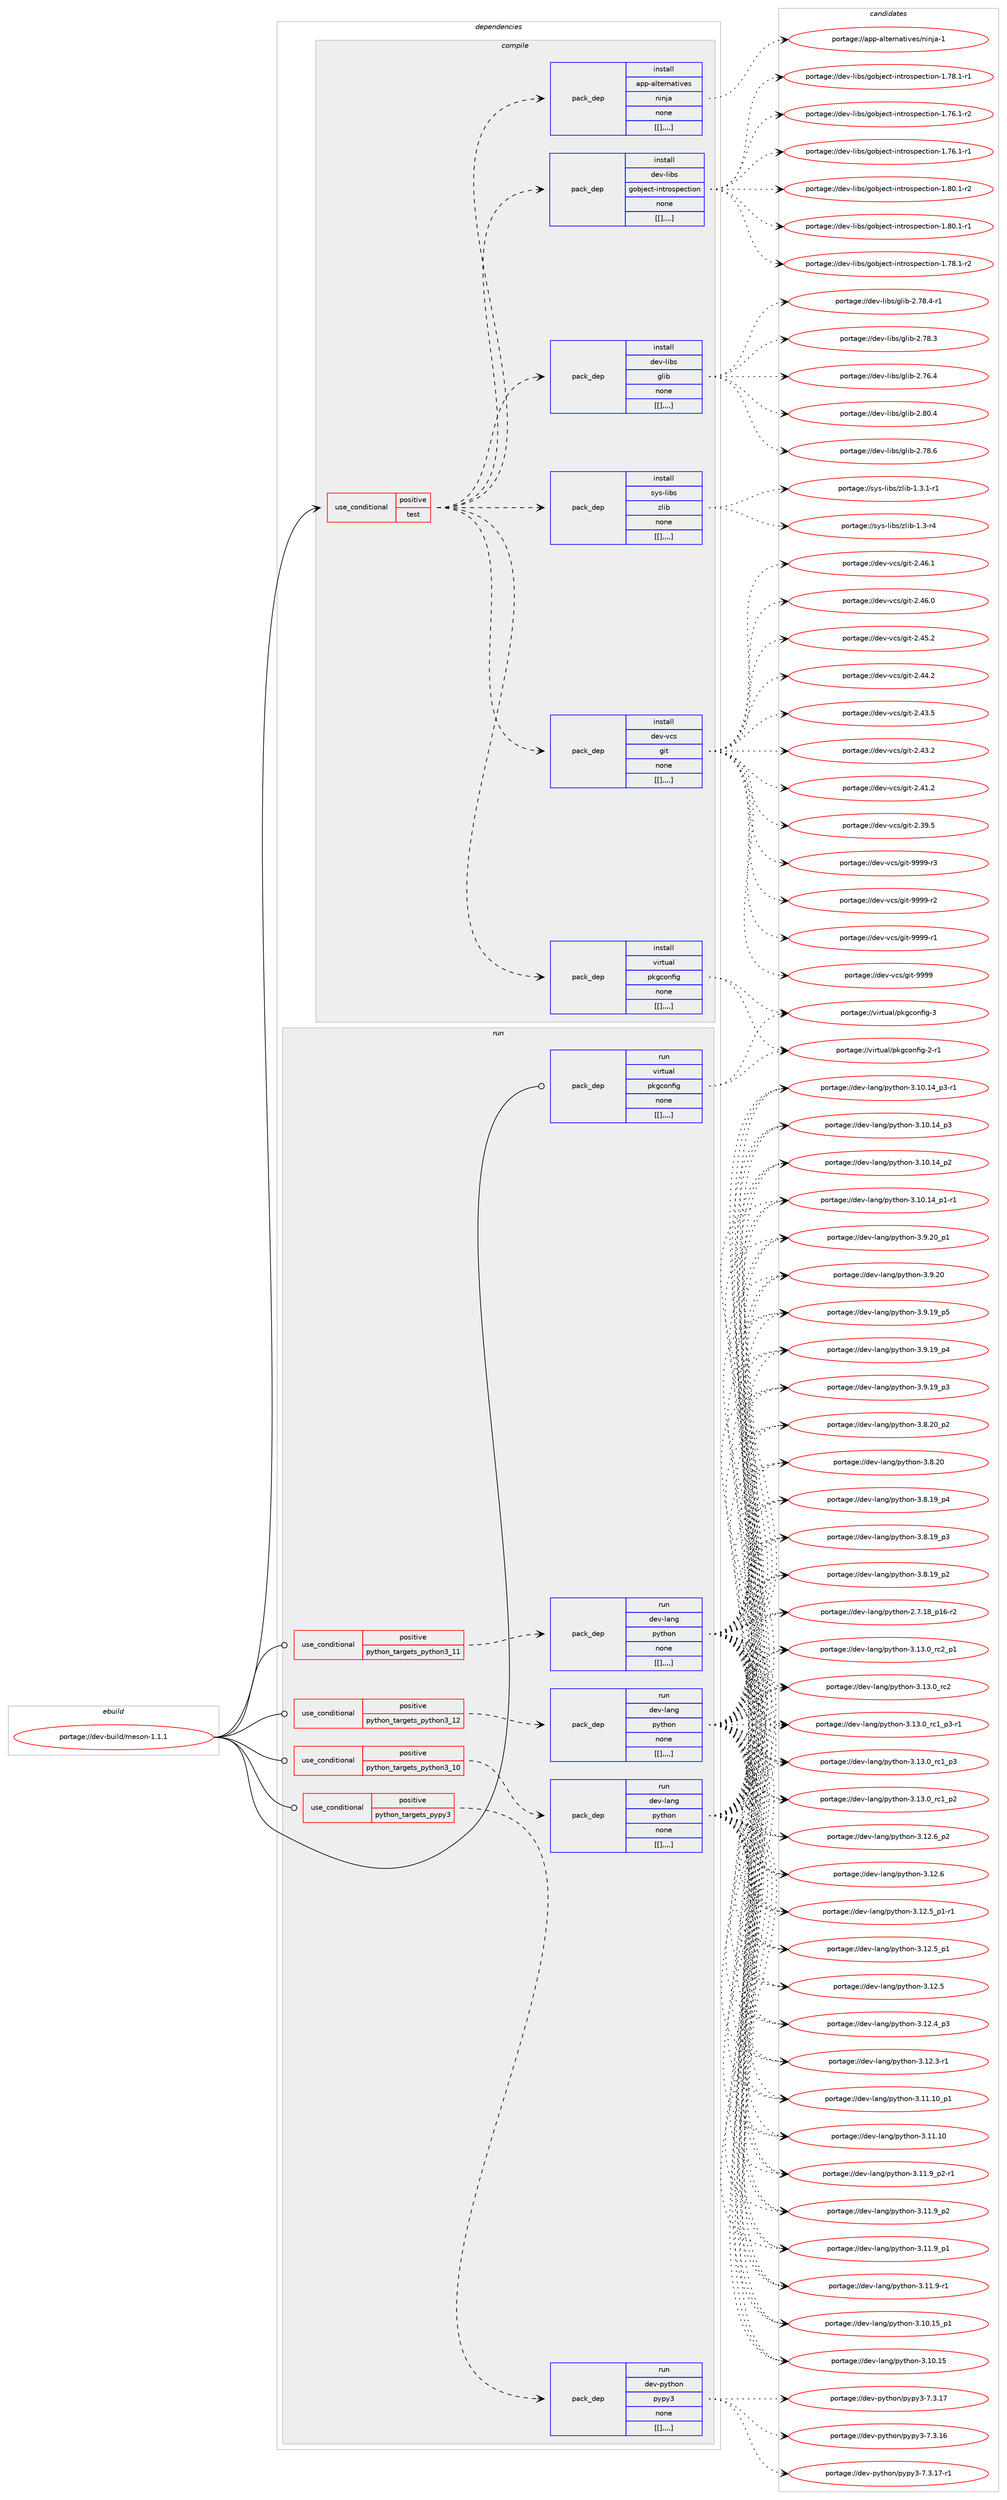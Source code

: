 digraph prolog {

# *************
# Graph options
# *************

newrank=true;
concentrate=true;
compound=true;
graph [rankdir=LR,fontname=Helvetica,fontsize=10,ranksep=1.5];#, ranksep=2.5, nodesep=0.2];
edge  [arrowhead=vee];
node  [fontname=Helvetica,fontsize=10];

# **********
# The ebuild
# **********

subgraph cluster_leftcol {
color=gray;
label=<<i>ebuild</i>>;
id [label="portage://dev-build/meson-1.1.1", color=red, width=4, href="../dev-build/meson-1.1.1.svg"];
}

# ****************
# The dependencies
# ****************

subgraph cluster_midcol {
color=gray;
label=<<i>dependencies</i>>;
subgraph cluster_compile {
fillcolor="#eeeeee";
style=filled;
label=<<i>compile</i>>;
subgraph cond17065 {
dependency64445 [label=<<TABLE BORDER="0" CELLBORDER="1" CELLSPACING="0" CELLPADDING="4"><TR><TD ROWSPAN="3" CELLPADDING="10">use_conditional</TD></TR><TR><TD>positive</TD></TR><TR><TD>test</TD></TR></TABLE>>, shape=none, color=red];
subgraph pack46463 {
dependency64446 [label=<<TABLE BORDER="0" CELLBORDER="1" CELLSPACING="0" CELLPADDING="4" WIDTH="220"><TR><TD ROWSPAN="6" CELLPADDING="30">pack_dep</TD></TR><TR><TD WIDTH="110">install</TD></TR><TR><TD>dev-libs</TD></TR><TR><TD>glib</TD></TR><TR><TD>none</TD></TR><TR><TD>[[],,,,]</TD></TR></TABLE>>, shape=none, color=blue];
}
dependency64445:e -> dependency64446:w [weight=20,style="dashed",arrowhead="vee"];
subgraph pack46464 {
dependency64447 [label=<<TABLE BORDER="0" CELLBORDER="1" CELLSPACING="0" CELLPADDING="4" WIDTH="220"><TR><TD ROWSPAN="6" CELLPADDING="30">pack_dep</TD></TR><TR><TD WIDTH="110">install</TD></TR><TR><TD>dev-libs</TD></TR><TR><TD>gobject-introspection</TD></TR><TR><TD>none</TD></TR><TR><TD>[[],,,,]</TD></TR></TABLE>>, shape=none, color=blue];
}
dependency64445:e -> dependency64447:w [weight=20,style="dashed",arrowhead="vee"];
subgraph pack46465 {
dependency64448 [label=<<TABLE BORDER="0" CELLBORDER="1" CELLSPACING="0" CELLPADDING="4" WIDTH="220"><TR><TD ROWSPAN="6" CELLPADDING="30">pack_dep</TD></TR><TR><TD WIDTH="110">install</TD></TR><TR><TD>app-alternatives</TD></TR><TR><TD>ninja</TD></TR><TR><TD>none</TD></TR><TR><TD>[[],,,,]</TD></TR></TABLE>>, shape=none, color=blue];
}
dependency64445:e -> dependency64448:w [weight=20,style="dashed",arrowhead="vee"];
subgraph pack46466 {
dependency64449 [label=<<TABLE BORDER="0" CELLBORDER="1" CELLSPACING="0" CELLPADDING="4" WIDTH="220"><TR><TD ROWSPAN="6" CELLPADDING="30">pack_dep</TD></TR><TR><TD WIDTH="110">install</TD></TR><TR><TD>dev-vcs</TD></TR><TR><TD>git</TD></TR><TR><TD>none</TD></TR><TR><TD>[[],,,,]</TD></TR></TABLE>>, shape=none, color=blue];
}
dependency64445:e -> dependency64449:w [weight=20,style="dashed",arrowhead="vee"];
subgraph pack46467 {
dependency64450 [label=<<TABLE BORDER="0" CELLBORDER="1" CELLSPACING="0" CELLPADDING="4" WIDTH="220"><TR><TD ROWSPAN="6" CELLPADDING="30">pack_dep</TD></TR><TR><TD WIDTH="110">install</TD></TR><TR><TD>sys-libs</TD></TR><TR><TD>zlib</TD></TR><TR><TD>none</TD></TR><TR><TD>[[],,,,]</TD></TR></TABLE>>, shape=none, color=blue];
}
dependency64445:e -> dependency64450:w [weight=20,style="dashed",arrowhead="vee"];
subgraph pack46468 {
dependency64451 [label=<<TABLE BORDER="0" CELLBORDER="1" CELLSPACING="0" CELLPADDING="4" WIDTH="220"><TR><TD ROWSPAN="6" CELLPADDING="30">pack_dep</TD></TR><TR><TD WIDTH="110">install</TD></TR><TR><TD>virtual</TD></TR><TR><TD>pkgconfig</TD></TR><TR><TD>none</TD></TR><TR><TD>[[],,,,]</TD></TR></TABLE>>, shape=none, color=blue];
}
dependency64445:e -> dependency64451:w [weight=20,style="dashed",arrowhead="vee"];
}
id:e -> dependency64445:w [weight=20,style="solid",arrowhead="vee"];
}
subgraph cluster_compileandrun {
fillcolor="#eeeeee";
style=filled;
label=<<i>compile and run</i>>;
}
subgraph cluster_run {
fillcolor="#eeeeee";
style=filled;
label=<<i>run</i>>;
subgraph cond17066 {
dependency64452 [label=<<TABLE BORDER="0" CELLBORDER="1" CELLSPACING="0" CELLPADDING="4"><TR><TD ROWSPAN="3" CELLPADDING="10">use_conditional</TD></TR><TR><TD>positive</TD></TR><TR><TD>python_targets_pypy3</TD></TR></TABLE>>, shape=none, color=red];
subgraph pack46469 {
dependency64453 [label=<<TABLE BORDER="0" CELLBORDER="1" CELLSPACING="0" CELLPADDING="4" WIDTH="220"><TR><TD ROWSPAN="6" CELLPADDING="30">pack_dep</TD></TR><TR><TD WIDTH="110">run</TD></TR><TR><TD>dev-python</TD></TR><TR><TD>pypy3</TD></TR><TR><TD>none</TD></TR><TR><TD>[[],,,,]</TD></TR></TABLE>>, shape=none, color=blue];
}
dependency64452:e -> dependency64453:w [weight=20,style="dashed",arrowhead="vee"];
}
id:e -> dependency64452:w [weight=20,style="solid",arrowhead="odot"];
subgraph cond17067 {
dependency64454 [label=<<TABLE BORDER="0" CELLBORDER="1" CELLSPACING="0" CELLPADDING="4"><TR><TD ROWSPAN="3" CELLPADDING="10">use_conditional</TD></TR><TR><TD>positive</TD></TR><TR><TD>python_targets_python3_10</TD></TR></TABLE>>, shape=none, color=red];
subgraph pack46470 {
dependency64455 [label=<<TABLE BORDER="0" CELLBORDER="1" CELLSPACING="0" CELLPADDING="4" WIDTH="220"><TR><TD ROWSPAN="6" CELLPADDING="30">pack_dep</TD></TR><TR><TD WIDTH="110">run</TD></TR><TR><TD>dev-lang</TD></TR><TR><TD>python</TD></TR><TR><TD>none</TD></TR><TR><TD>[[],,,,]</TD></TR></TABLE>>, shape=none, color=blue];
}
dependency64454:e -> dependency64455:w [weight=20,style="dashed",arrowhead="vee"];
}
id:e -> dependency64454:w [weight=20,style="solid",arrowhead="odot"];
subgraph cond17068 {
dependency64456 [label=<<TABLE BORDER="0" CELLBORDER="1" CELLSPACING="0" CELLPADDING="4"><TR><TD ROWSPAN="3" CELLPADDING="10">use_conditional</TD></TR><TR><TD>positive</TD></TR><TR><TD>python_targets_python3_11</TD></TR></TABLE>>, shape=none, color=red];
subgraph pack46471 {
dependency64457 [label=<<TABLE BORDER="0" CELLBORDER="1" CELLSPACING="0" CELLPADDING="4" WIDTH="220"><TR><TD ROWSPAN="6" CELLPADDING="30">pack_dep</TD></TR><TR><TD WIDTH="110">run</TD></TR><TR><TD>dev-lang</TD></TR><TR><TD>python</TD></TR><TR><TD>none</TD></TR><TR><TD>[[],,,,]</TD></TR></TABLE>>, shape=none, color=blue];
}
dependency64456:e -> dependency64457:w [weight=20,style="dashed",arrowhead="vee"];
}
id:e -> dependency64456:w [weight=20,style="solid",arrowhead="odot"];
subgraph cond17069 {
dependency64458 [label=<<TABLE BORDER="0" CELLBORDER="1" CELLSPACING="0" CELLPADDING="4"><TR><TD ROWSPAN="3" CELLPADDING="10">use_conditional</TD></TR><TR><TD>positive</TD></TR><TR><TD>python_targets_python3_12</TD></TR></TABLE>>, shape=none, color=red];
subgraph pack46472 {
dependency64459 [label=<<TABLE BORDER="0" CELLBORDER="1" CELLSPACING="0" CELLPADDING="4" WIDTH="220"><TR><TD ROWSPAN="6" CELLPADDING="30">pack_dep</TD></TR><TR><TD WIDTH="110">run</TD></TR><TR><TD>dev-lang</TD></TR><TR><TD>python</TD></TR><TR><TD>none</TD></TR><TR><TD>[[],,,,]</TD></TR></TABLE>>, shape=none, color=blue];
}
dependency64458:e -> dependency64459:w [weight=20,style="dashed",arrowhead="vee"];
}
id:e -> dependency64458:w [weight=20,style="solid",arrowhead="odot"];
subgraph pack46473 {
dependency64460 [label=<<TABLE BORDER="0" CELLBORDER="1" CELLSPACING="0" CELLPADDING="4" WIDTH="220"><TR><TD ROWSPAN="6" CELLPADDING="30">pack_dep</TD></TR><TR><TD WIDTH="110">run</TD></TR><TR><TD>virtual</TD></TR><TR><TD>pkgconfig</TD></TR><TR><TD>none</TD></TR><TR><TD>[[],,,,]</TD></TR></TABLE>>, shape=none, color=blue];
}
id:e -> dependency64460:w [weight=20,style="solid",arrowhead="odot"];
}
}

# **************
# The candidates
# **************

subgraph cluster_choices {
rank=same;
color=gray;
label=<<i>candidates</i>>;

subgraph choice46463 {
color=black;
nodesep=1;
choice1001011184510810598115471031081059845504656484652 [label="portage://dev-libs/glib-2.80.4", color=red, width=4,href="../dev-libs/glib-2.80.4.svg"];
choice1001011184510810598115471031081059845504655564654 [label="portage://dev-libs/glib-2.78.6", color=red, width=4,href="../dev-libs/glib-2.78.6.svg"];
choice10010111845108105981154710310810598455046555646524511449 [label="portage://dev-libs/glib-2.78.4-r1", color=red, width=4,href="../dev-libs/glib-2.78.4-r1.svg"];
choice1001011184510810598115471031081059845504655564651 [label="portage://dev-libs/glib-2.78.3", color=red, width=4,href="../dev-libs/glib-2.78.3.svg"];
choice1001011184510810598115471031081059845504655544652 [label="portage://dev-libs/glib-2.76.4", color=red, width=4,href="../dev-libs/glib-2.76.4.svg"];
dependency64446:e -> choice1001011184510810598115471031081059845504656484652:w [style=dotted,weight="100"];
dependency64446:e -> choice1001011184510810598115471031081059845504655564654:w [style=dotted,weight="100"];
dependency64446:e -> choice10010111845108105981154710310810598455046555646524511449:w [style=dotted,weight="100"];
dependency64446:e -> choice1001011184510810598115471031081059845504655564651:w [style=dotted,weight="100"];
dependency64446:e -> choice1001011184510810598115471031081059845504655544652:w [style=dotted,weight="100"];
}
subgraph choice46464 {
color=black;
nodesep=1;
choice10010111845108105981154710311198106101991164510511011611411111511210199116105111110454946564846494511450 [label="portage://dev-libs/gobject-introspection-1.80.1-r2", color=red, width=4,href="../dev-libs/gobject-introspection-1.80.1-r2.svg"];
choice10010111845108105981154710311198106101991164510511011611411111511210199116105111110454946564846494511449 [label="portage://dev-libs/gobject-introspection-1.80.1-r1", color=red, width=4,href="../dev-libs/gobject-introspection-1.80.1-r1.svg"];
choice10010111845108105981154710311198106101991164510511011611411111511210199116105111110454946555646494511450 [label="portage://dev-libs/gobject-introspection-1.78.1-r2", color=red, width=4,href="../dev-libs/gobject-introspection-1.78.1-r2.svg"];
choice10010111845108105981154710311198106101991164510511011611411111511210199116105111110454946555646494511449 [label="portage://dev-libs/gobject-introspection-1.78.1-r1", color=red, width=4,href="../dev-libs/gobject-introspection-1.78.1-r1.svg"];
choice10010111845108105981154710311198106101991164510511011611411111511210199116105111110454946555446494511450 [label="portage://dev-libs/gobject-introspection-1.76.1-r2", color=red, width=4,href="../dev-libs/gobject-introspection-1.76.1-r2.svg"];
choice10010111845108105981154710311198106101991164510511011611411111511210199116105111110454946555446494511449 [label="portage://dev-libs/gobject-introspection-1.76.1-r1", color=red, width=4,href="../dev-libs/gobject-introspection-1.76.1-r1.svg"];
dependency64447:e -> choice10010111845108105981154710311198106101991164510511011611411111511210199116105111110454946564846494511450:w [style=dotted,weight="100"];
dependency64447:e -> choice10010111845108105981154710311198106101991164510511011611411111511210199116105111110454946564846494511449:w [style=dotted,weight="100"];
dependency64447:e -> choice10010111845108105981154710311198106101991164510511011611411111511210199116105111110454946555646494511450:w [style=dotted,weight="100"];
dependency64447:e -> choice10010111845108105981154710311198106101991164510511011611411111511210199116105111110454946555646494511449:w [style=dotted,weight="100"];
dependency64447:e -> choice10010111845108105981154710311198106101991164510511011611411111511210199116105111110454946555446494511450:w [style=dotted,weight="100"];
dependency64447:e -> choice10010111845108105981154710311198106101991164510511011611411111511210199116105111110454946555446494511449:w [style=dotted,weight="100"];
}
subgraph choice46465 {
color=black;
nodesep=1;
choice9711211245971081161011141109711610511810111547110105110106974549 [label="portage://app-alternatives/ninja-1", color=red, width=4,href="../app-alternatives/ninja-1.svg"];
dependency64448:e -> choice9711211245971081161011141109711610511810111547110105110106974549:w [style=dotted,weight="100"];
}
subgraph choice46466 {
color=black;
nodesep=1;
choice10010111845118991154710310511645575757574511451 [label="portage://dev-vcs/git-9999-r3", color=red, width=4,href="../dev-vcs/git-9999-r3.svg"];
choice10010111845118991154710310511645575757574511450 [label="portage://dev-vcs/git-9999-r2", color=red, width=4,href="../dev-vcs/git-9999-r2.svg"];
choice10010111845118991154710310511645575757574511449 [label="portage://dev-vcs/git-9999-r1", color=red, width=4,href="../dev-vcs/git-9999-r1.svg"];
choice1001011184511899115471031051164557575757 [label="portage://dev-vcs/git-9999", color=red, width=4,href="../dev-vcs/git-9999.svg"];
choice10010111845118991154710310511645504652544649 [label="portage://dev-vcs/git-2.46.1", color=red, width=4,href="../dev-vcs/git-2.46.1.svg"];
choice10010111845118991154710310511645504652544648 [label="portage://dev-vcs/git-2.46.0", color=red, width=4,href="../dev-vcs/git-2.46.0.svg"];
choice10010111845118991154710310511645504652534650 [label="portage://dev-vcs/git-2.45.2", color=red, width=4,href="../dev-vcs/git-2.45.2.svg"];
choice10010111845118991154710310511645504652524650 [label="portage://dev-vcs/git-2.44.2", color=red, width=4,href="../dev-vcs/git-2.44.2.svg"];
choice10010111845118991154710310511645504652514653 [label="portage://dev-vcs/git-2.43.5", color=red, width=4,href="../dev-vcs/git-2.43.5.svg"];
choice10010111845118991154710310511645504652514650 [label="portage://dev-vcs/git-2.43.2", color=red, width=4,href="../dev-vcs/git-2.43.2.svg"];
choice10010111845118991154710310511645504652494650 [label="portage://dev-vcs/git-2.41.2", color=red, width=4,href="../dev-vcs/git-2.41.2.svg"];
choice10010111845118991154710310511645504651574653 [label="portage://dev-vcs/git-2.39.5", color=red, width=4,href="../dev-vcs/git-2.39.5.svg"];
dependency64449:e -> choice10010111845118991154710310511645575757574511451:w [style=dotted,weight="100"];
dependency64449:e -> choice10010111845118991154710310511645575757574511450:w [style=dotted,weight="100"];
dependency64449:e -> choice10010111845118991154710310511645575757574511449:w [style=dotted,weight="100"];
dependency64449:e -> choice1001011184511899115471031051164557575757:w [style=dotted,weight="100"];
dependency64449:e -> choice10010111845118991154710310511645504652544649:w [style=dotted,weight="100"];
dependency64449:e -> choice10010111845118991154710310511645504652544648:w [style=dotted,weight="100"];
dependency64449:e -> choice10010111845118991154710310511645504652534650:w [style=dotted,weight="100"];
dependency64449:e -> choice10010111845118991154710310511645504652524650:w [style=dotted,weight="100"];
dependency64449:e -> choice10010111845118991154710310511645504652514653:w [style=dotted,weight="100"];
dependency64449:e -> choice10010111845118991154710310511645504652514650:w [style=dotted,weight="100"];
dependency64449:e -> choice10010111845118991154710310511645504652494650:w [style=dotted,weight="100"];
dependency64449:e -> choice10010111845118991154710310511645504651574653:w [style=dotted,weight="100"];
}
subgraph choice46467 {
color=black;
nodesep=1;
choice115121115451081059811547122108105984549465146494511449 [label="portage://sys-libs/zlib-1.3.1-r1", color=red, width=4,href="../sys-libs/zlib-1.3.1-r1.svg"];
choice11512111545108105981154712210810598454946514511452 [label="portage://sys-libs/zlib-1.3-r4", color=red, width=4,href="../sys-libs/zlib-1.3-r4.svg"];
dependency64450:e -> choice115121115451081059811547122108105984549465146494511449:w [style=dotted,weight="100"];
dependency64450:e -> choice11512111545108105981154712210810598454946514511452:w [style=dotted,weight="100"];
}
subgraph choice46468 {
color=black;
nodesep=1;
choice1181051141161179710847112107103991111101021051034551 [label="portage://virtual/pkgconfig-3", color=red, width=4,href="../virtual/pkgconfig-3.svg"];
choice11810511411611797108471121071039911111010210510345504511449 [label="portage://virtual/pkgconfig-2-r1", color=red, width=4,href="../virtual/pkgconfig-2-r1.svg"];
dependency64451:e -> choice1181051141161179710847112107103991111101021051034551:w [style=dotted,weight="100"];
dependency64451:e -> choice11810511411611797108471121071039911111010210510345504511449:w [style=dotted,weight="100"];
}
subgraph choice46469 {
color=black;
nodesep=1;
choice100101118451121211161041111104711212111212151455546514649554511449 [label="portage://dev-python/pypy3-7.3.17-r1", color=red, width=4,href="../dev-python/pypy3-7.3.17-r1.svg"];
choice10010111845112121116104111110471121211121215145554651464955 [label="portage://dev-python/pypy3-7.3.17", color=red, width=4,href="../dev-python/pypy3-7.3.17.svg"];
choice10010111845112121116104111110471121211121215145554651464954 [label="portage://dev-python/pypy3-7.3.16", color=red, width=4,href="../dev-python/pypy3-7.3.16.svg"];
dependency64453:e -> choice100101118451121211161041111104711212111212151455546514649554511449:w [style=dotted,weight="100"];
dependency64453:e -> choice10010111845112121116104111110471121211121215145554651464955:w [style=dotted,weight="100"];
dependency64453:e -> choice10010111845112121116104111110471121211121215145554651464954:w [style=dotted,weight="100"];
}
subgraph choice46470 {
color=black;
nodesep=1;
choice100101118451089711010347112121116104111110455146495146489511499509511249 [label="portage://dev-lang/python-3.13.0_rc2_p1", color=red, width=4,href="../dev-lang/python-3.13.0_rc2_p1.svg"];
choice10010111845108971101034711212111610411111045514649514648951149950 [label="portage://dev-lang/python-3.13.0_rc2", color=red, width=4,href="../dev-lang/python-3.13.0_rc2.svg"];
choice1001011184510897110103471121211161041111104551464951464895114994995112514511449 [label="portage://dev-lang/python-3.13.0_rc1_p3-r1", color=red, width=4,href="../dev-lang/python-3.13.0_rc1_p3-r1.svg"];
choice100101118451089711010347112121116104111110455146495146489511499499511251 [label="portage://dev-lang/python-3.13.0_rc1_p3", color=red, width=4,href="../dev-lang/python-3.13.0_rc1_p3.svg"];
choice100101118451089711010347112121116104111110455146495146489511499499511250 [label="portage://dev-lang/python-3.13.0_rc1_p2", color=red, width=4,href="../dev-lang/python-3.13.0_rc1_p2.svg"];
choice100101118451089711010347112121116104111110455146495046549511250 [label="portage://dev-lang/python-3.12.6_p2", color=red, width=4,href="../dev-lang/python-3.12.6_p2.svg"];
choice10010111845108971101034711212111610411111045514649504654 [label="portage://dev-lang/python-3.12.6", color=red, width=4,href="../dev-lang/python-3.12.6.svg"];
choice1001011184510897110103471121211161041111104551464950465395112494511449 [label="portage://dev-lang/python-3.12.5_p1-r1", color=red, width=4,href="../dev-lang/python-3.12.5_p1-r1.svg"];
choice100101118451089711010347112121116104111110455146495046539511249 [label="portage://dev-lang/python-3.12.5_p1", color=red, width=4,href="../dev-lang/python-3.12.5_p1.svg"];
choice10010111845108971101034711212111610411111045514649504653 [label="portage://dev-lang/python-3.12.5", color=red, width=4,href="../dev-lang/python-3.12.5.svg"];
choice100101118451089711010347112121116104111110455146495046529511251 [label="portage://dev-lang/python-3.12.4_p3", color=red, width=4,href="../dev-lang/python-3.12.4_p3.svg"];
choice100101118451089711010347112121116104111110455146495046514511449 [label="portage://dev-lang/python-3.12.3-r1", color=red, width=4,href="../dev-lang/python-3.12.3-r1.svg"];
choice10010111845108971101034711212111610411111045514649494649489511249 [label="portage://dev-lang/python-3.11.10_p1", color=red, width=4,href="../dev-lang/python-3.11.10_p1.svg"];
choice1001011184510897110103471121211161041111104551464949464948 [label="portage://dev-lang/python-3.11.10", color=red, width=4,href="../dev-lang/python-3.11.10.svg"];
choice1001011184510897110103471121211161041111104551464949465795112504511449 [label="portage://dev-lang/python-3.11.9_p2-r1", color=red, width=4,href="../dev-lang/python-3.11.9_p2-r1.svg"];
choice100101118451089711010347112121116104111110455146494946579511250 [label="portage://dev-lang/python-3.11.9_p2", color=red, width=4,href="../dev-lang/python-3.11.9_p2.svg"];
choice100101118451089711010347112121116104111110455146494946579511249 [label="portage://dev-lang/python-3.11.9_p1", color=red, width=4,href="../dev-lang/python-3.11.9_p1.svg"];
choice100101118451089711010347112121116104111110455146494946574511449 [label="portage://dev-lang/python-3.11.9-r1", color=red, width=4,href="../dev-lang/python-3.11.9-r1.svg"];
choice10010111845108971101034711212111610411111045514649484649539511249 [label="portage://dev-lang/python-3.10.15_p1", color=red, width=4,href="../dev-lang/python-3.10.15_p1.svg"];
choice1001011184510897110103471121211161041111104551464948464953 [label="portage://dev-lang/python-3.10.15", color=red, width=4,href="../dev-lang/python-3.10.15.svg"];
choice100101118451089711010347112121116104111110455146494846495295112514511449 [label="portage://dev-lang/python-3.10.14_p3-r1", color=red, width=4,href="../dev-lang/python-3.10.14_p3-r1.svg"];
choice10010111845108971101034711212111610411111045514649484649529511251 [label="portage://dev-lang/python-3.10.14_p3", color=red, width=4,href="../dev-lang/python-3.10.14_p3.svg"];
choice10010111845108971101034711212111610411111045514649484649529511250 [label="portage://dev-lang/python-3.10.14_p2", color=red, width=4,href="../dev-lang/python-3.10.14_p2.svg"];
choice100101118451089711010347112121116104111110455146494846495295112494511449 [label="portage://dev-lang/python-3.10.14_p1-r1", color=red, width=4,href="../dev-lang/python-3.10.14_p1-r1.svg"];
choice100101118451089711010347112121116104111110455146574650489511249 [label="portage://dev-lang/python-3.9.20_p1", color=red, width=4,href="../dev-lang/python-3.9.20_p1.svg"];
choice10010111845108971101034711212111610411111045514657465048 [label="portage://dev-lang/python-3.9.20", color=red, width=4,href="../dev-lang/python-3.9.20.svg"];
choice100101118451089711010347112121116104111110455146574649579511253 [label="portage://dev-lang/python-3.9.19_p5", color=red, width=4,href="../dev-lang/python-3.9.19_p5.svg"];
choice100101118451089711010347112121116104111110455146574649579511252 [label="portage://dev-lang/python-3.9.19_p4", color=red, width=4,href="../dev-lang/python-3.9.19_p4.svg"];
choice100101118451089711010347112121116104111110455146574649579511251 [label="portage://dev-lang/python-3.9.19_p3", color=red, width=4,href="../dev-lang/python-3.9.19_p3.svg"];
choice100101118451089711010347112121116104111110455146564650489511250 [label="portage://dev-lang/python-3.8.20_p2", color=red, width=4,href="../dev-lang/python-3.8.20_p2.svg"];
choice10010111845108971101034711212111610411111045514656465048 [label="portage://dev-lang/python-3.8.20", color=red, width=4,href="../dev-lang/python-3.8.20.svg"];
choice100101118451089711010347112121116104111110455146564649579511252 [label="portage://dev-lang/python-3.8.19_p4", color=red, width=4,href="../dev-lang/python-3.8.19_p4.svg"];
choice100101118451089711010347112121116104111110455146564649579511251 [label="portage://dev-lang/python-3.8.19_p3", color=red, width=4,href="../dev-lang/python-3.8.19_p3.svg"];
choice100101118451089711010347112121116104111110455146564649579511250 [label="portage://dev-lang/python-3.8.19_p2", color=red, width=4,href="../dev-lang/python-3.8.19_p2.svg"];
choice100101118451089711010347112121116104111110455046554649569511249544511450 [label="portage://dev-lang/python-2.7.18_p16-r2", color=red, width=4,href="../dev-lang/python-2.7.18_p16-r2.svg"];
dependency64455:e -> choice100101118451089711010347112121116104111110455146495146489511499509511249:w [style=dotted,weight="100"];
dependency64455:e -> choice10010111845108971101034711212111610411111045514649514648951149950:w [style=dotted,weight="100"];
dependency64455:e -> choice1001011184510897110103471121211161041111104551464951464895114994995112514511449:w [style=dotted,weight="100"];
dependency64455:e -> choice100101118451089711010347112121116104111110455146495146489511499499511251:w [style=dotted,weight="100"];
dependency64455:e -> choice100101118451089711010347112121116104111110455146495146489511499499511250:w [style=dotted,weight="100"];
dependency64455:e -> choice100101118451089711010347112121116104111110455146495046549511250:w [style=dotted,weight="100"];
dependency64455:e -> choice10010111845108971101034711212111610411111045514649504654:w [style=dotted,weight="100"];
dependency64455:e -> choice1001011184510897110103471121211161041111104551464950465395112494511449:w [style=dotted,weight="100"];
dependency64455:e -> choice100101118451089711010347112121116104111110455146495046539511249:w [style=dotted,weight="100"];
dependency64455:e -> choice10010111845108971101034711212111610411111045514649504653:w [style=dotted,weight="100"];
dependency64455:e -> choice100101118451089711010347112121116104111110455146495046529511251:w [style=dotted,weight="100"];
dependency64455:e -> choice100101118451089711010347112121116104111110455146495046514511449:w [style=dotted,weight="100"];
dependency64455:e -> choice10010111845108971101034711212111610411111045514649494649489511249:w [style=dotted,weight="100"];
dependency64455:e -> choice1001011184510897110103471121211161041111104551464949464948:w [style=dotted,weight="100"];
dependency64455:e -> choice1001011184510897110103471121211161041111104551464949465795112504511449:w [style=dotted,weight="100"];
dependency64455:e -> choice100101118451089711010347112121116104111110455146494946579511250:w [style=dotted,weight="100"];
dependency64455:e -> choice100101118451089711010347112121116104111110455146494946579511249:w [style=dotted,weight="100"];
dependency64455:e -> choice100101118451089711010347112121116104111110455146494946574511449:w [style=dotted,weight="100"];
dependency64455:e -> choice10010111845108971101034711212111610411111045514649484649539511249:w [style=dotted,weight="100"];
dependency64455:e -> choice1001011184510897110103471121211161041111104551464948464953:w [style=dotted,weight="100"];
dependency64455:e -> choice100101118451089711010347112121116104111110455146494846495295112514511449:w [style=dotted,weight="100"];
dependency64455:e -> choice10010111845108971101034711212111610411111045514649484649529511251:w [style=dotted,weight="100"];
dependency64455:e -> choice10010111845108971101034711212111610411111045514649484649529511250:w [style=dotted,weight="100"];
dependency64455:e -> choice100101118451089711010347112121116104111110455146494846495295112494511449:w [style=dotted,weight="100"];
dependency64455:e -> choice100101118451089711010347112121116104111110455146574650489511249:w [style=dotted,weight="100"];
dependency64455:e -> choice10010111845108971101034711212111610411111045514657465048:w [style=dotted,weight="100"];
dependency64455:e -> choice100101118451089711010347112121116104111110455146574649579511253:w [style=dotted,weight="100"];
dependency64455:e -> choice100101118451089711010347112121116104111110455146574649579511252:w [style=dotted,weight="100"];
dependency64455:e -> choice100101118451089711010347112121116104111110455146574649579511251:w [style=dotted,weight="100"];
dependency64455:e -> choice100101118451089711010347112121116104111110455146564650489511250:w [style=dotted,weight="100"];
dependency64455:e -> choice10010111845108971101034711212111610411111045514656465048:w [style=dotted,weight="100"];
dependency64455:e -> choice100101118451089711010347112121116104111110455146564649579511252:w [style=dotted,weight="100"];
dependency64455:e -> choice100101118451089711010347112121116104111110455146564649579511251:w [style=dotted,weight="100"];
dependency64455:e -> choice100101118451089711010347112121116104111110455146564649579511250:w [style=dotted,weight="100"];
dependency64455:e -> choice100101118451089711010347112121116104111110455046554649569511249544511450:w [style=dotted,weight="100"];
}
subgraph choice46471 {
color=black;
nodesep=1;
choice100101118451089711010347112121116104111110455146495146489511499509511249 [label="portage://dev-lang/python-3.13.0_rc2_p1", color=red, width=4,href="../dev-lang/python-3.13.0_rc2_p1.svg"];
choice10010111845108971101034711212111610411111045514649514648951149950 [label="portage://dev-lang/python-3.13.0_rc2", color=red, width=4,href="../dev-lang/python-3.13.0_rc2.svg"];
choice1001011184510897110103471121211161041111104551464951464895114994995112514511449 [label="portage://dev-lang/python-3.13.0_rc1_p3-r1", color=red, width=4,href="../dev-lang/python-3.13.0_rc1_p3-r1.svg"];
choice100101118451089711010347112121116104111110455146495146489511499499511251 [label="portage://dev-lang/python-3.13.0_rc1_p3", color=red, width=4,href="../dev-lang/python-3.13.0_rc1_p3.svg"];
choice100101118451089711010347112121116104111110455146495146489511499499511250 [label="portage://dev-lang/python-3.13.0_rc1_p2", color=red, width=4,href="../dev-lang/python-3.13.0_rc1_p2.svg"];
choice100101118451089711010347112121116104111110455146495046549511250 [label="portage://dev-lang/python-3.12.6_p2", color=red, width=4,href="../dev-lang/python-3.12.6_p2.svg"];
choice10010111845108971101034711212111610411111045514649504654 [label="portage://dev-lang/python-3.12.6", color=red, width=4,href="../dev-lang/python-3.12.6.svg"];
choice1001011184510897110103471121211161041111104551464950465395112494511449 [label="portage://dev-lang/python-3.12.5_p1-r1", color=red, width=4,href="../dev-lang/python-3.12.5_p1-r1.svg"];
choice100101118451089711010347112121116104111110455146495046539511249 [label="portage://dev-lang/python-3.12.5_p1", color=red, width=4,href="../dev-lang/python-3.12.5_p1.svg"];
choice10010111845108971101034711212111610411111045514649504653 [label="portage://dev-lang/python-3.12.5", color=red, width=4,href="../dev-lang/python-3.12.5.svg"];
choice100101118451089711010347112121116104111110455146495046529511251 [label="portage://dev-lang/python-3.12.4_p3", color=red, width=4,href="../dev-lang/python-3.12.4_p3.svg"];
choice100101118451089711010347112121116104111110455146495046514511449 [label="portage://dev-lang/python-3.12.3-r1", color=red, width=4,href="../dev-lang/python-3.12.3-r1.svg"];
choice10010111845108971101034711212111610411111045514649494649489511249 [label="portage://dev-lang/python-3.11.10_p1", color=red, width=4,href="../dev-lang/python-3.11.10_p1.svg"];
choice1001011184510897110103471121211161041111104551464949464948 [label="portage://dev-lang/python-3.11.10", color=red, width=4,href="../dev-lang/python-3.11.10.svg"];
choice1001011184510897110103471121211161041111104551464949465795112504511449 [label="portage://dev-lang/python-3.11.9_p2-r1", color=red, width=4,href="../dev-lang/python-3.11.9_p2-r1.svg"];
choice100101118451089711010347112121116104111110455146494946579511250 [label="portage://dev-lang/python-3.11.9_p2", color=red, width=4,href="../dev-lang/python-3.11.9_p2.svg"];
choice100101118451089711010347112121116104111110455146494946579511249 [label="portage://dev-lang/python-3.11.9_p1", color=red, width=4,href="../dev-lang/python-3.11.9_p1.svg"];
choice100101118451089711010347112121116104111110455146494946574511449 [label="portage://dev-lang/python-3.11.9-r1", color=red, width=4,href="../dev-lang/python-3.11.9-r1.svg"];
choice10010111845108971101034711212111610411111045514649484649539511249 [label="portage://dev-lang/python-3.10.15_p1", color=red, width=4,href="../dev-lang/python-3.10.15_p1.svg"];
choice1001011184510897110103471121211161041111104551464948464953 [label="portage://dev-lang/python-3.10.15", color=red, width=4,href="../dev-lang/python-3.10.15.svg"];
choice100101118451089711010347112121116104111110455146494846495295112514511449 [label="portage://dev-lang/python-3.10.14_p3-r1", color=red, width=4,href="../dev-lang/python-3.10.14_p3-r1.svg"];
choice10010111845108971101034711212111610411111045514649484649529511251 [label="portage://dev-lang/python-3.10.14_p3", color=red, width=4,href="../dev-lang/python-3.10.14_p3.svg"];
choice10010111845108971101034711212111610411111045514649484649529511250 [label="portage://dev-lang/python-3.10.14_p2", color=red, width=4,href="../dev-lang/python-3.10.14_p2.svg"];
choice100101118451089711010347112121116104111110455146494846495295112494511449 [label="portage://dev-lang/python-3.10.14_p1-r1", color=red, width=4,href="../dev-lang/python-3.10.14_p1-r1.svg"];
choice100101118451089711010347112121116104111110455146574650489511249 [label="portage://dev-lang/python-3.9.20_p1", color=red, width=4,href="../dev-lang/python-3.9.20_p1.svg"];
choice10010111845108971101034711212111610411111045514657465048 [label="portage://dev-lang/python-3.9.20", color=red, width=4,href="../dev-lang/python-3.9.20.svg"];
choice100101118451089711010347112121116104111110455146574649579511253 [label="portage://dev-lang/python-3.9.19_p5", color=red, width=4,href="../dev-lang/python-3.9.19_p5.svg"];
choice100101118451089711010347112121116104111110455146574649579511252 [label="portage://dev-lang/python-3.9.19_p4", color=red, width=4,href="../dev-lang/python-3.9.19_p4.svg"];
choice100101118451089711010347112121116104111110455146574649579511251 [label="portage://dev-lang/python-3.9.19_p3", color=red, width=4,href="../dev-lang/python-3.9.19_p3.svg"];
choice100101118451089711010347112121116104111110455146564650489511250 [label="portage://dev-lang/python-3.8.20_p2", color=red, width=4,href="../dev-lang/python-3.8.20_p2.svg"];
choice10010111845108971101034711212111610411111045514656465048 [label="portage://dev-lang/python-3.8.20", color=red, width=4,href="../dev-lang/python-3.8.20.svg"];
choice100101118451089711010347112121116104111110455146564649579511252 [label="portage://dev-lang/python-3.8.19_p4", color=red, width=4,href="../dev-lang/python-3.8.19_p4.svg"];
choice100101118451089711010347112121116104111110455146564649579511251 [label="portage://dev-lang/python-3.8.19_p3", color=red, width=4,href="../dev-lang/python-3.8.19_p3.svg"];
choice100101118451089711010347112121116104111110455146564649579511250 [label="portage://dev-lang/python-3.8.19_p2", color=red, width=4,href="../dev-lang/python-3.8.19_p2.svg"];
choice100101118451089711010347112121116104111110455046554649569511249544511450 [label="portage://dev-lang/python-2.7.18_p16-r2", color=red, width=4,href="../dev-lang/python-2.7.18_p16-r2.svg"];
dependency64457:e -> choice100101118451089711010347112121116104111110455146495146489511499509511249:w [style=dotted,weight="100"];
dependency64457:e -> choice10010111845108971101034711212111610411111045514649514648951149950:w [style=dotted,weight="100"];
dependency64457:e -> choice1001011184510897110103471121211161041111104551464951464895114994995112514511449:w [style=dotted,weight="100"];
dependency64457:e -> choice100101118451089711010347112121116104111110455146495146489511499499511251:w [style=dotted,weight="100"];
dependency64457:e -> choice100101118451089711010347112121116104111110455146495146489511499499511250:w [style=dotted,weight="100"];
dependency64457:e -> choice100101118451089711010347112121116104111110455146495046549511250:w [style=dotted,weight="100"];
dependency64457:e -> choice10010111845108971101034711212111610411111045514649504654:w [style=dotted,weight="100"];
dependency64457:e -> choice1001011184510897110103471121211161041111104551464950465395112494511449:w [style=dotted,weight="100"];
dependency64457:e -> choice100101118451089711010347112121116104111110455146495046539511249:w [style=dotted,weight="100"];
dependency64457:e -> choice10010111845108971101034711212111610411111045514649504653:w [style=dotted,weight="100"];
dependency64457:e -> choice100101118451089711010347112121116104111110455146495046529511251:w [style=dotted,weight="100"];
dependency64457:e -> choice100101118451089711010347112121116104111110455146495046514511449:w [style=dotted,weight="100"];
dependency64457:e -> choice10010111845108971101034711212111610411111045514649494649489511249:w [style=dotted,weight="100"];
dependency64457:e -> choice1001011184510897110103471121211161041111104551464949464948:w [style=dotted,weight="100"];
dependency64457:e -> choice1001011184510897110103471121211161041111104551464949465795112504511449:w [style=dotted,weight="100"];
dependency64457:e -> choice100101118451089711010347112121116104111110455146494946579511250:w [style=dotted,weight="100"];
dependency64457:e -> choice100101118451089711010347112121116104111110455146494946579511249:w [style=dotted,weight="100"];
dependency64457:e -> choice100101118451089711010347112121116104111110455146494946574511449:w [style=dotted,weight="100"];
dependency64457:e -> choice10010111845108971101034711212111610411111045514649484649539511249:w [style=dotted,weight="100"];
dependency64457:e -> choice1001011184510897110103471121211161041111104551464948464953:w [style=dotted,weight="100"];
dependency64457:e -> choice100101118451089711010347112121116104111110455146494846495295112514511449:w [style=dotted,weight="100"];
dependency64457:e -> choice10010111845108971101034711212111610411111045514649484649529511251:w [style=dotted,weight="100"];
dependency64457:e -> choice10010111845108971101034711212111610411111045514649484649529511250:w [style=dotted,weight="100"];
dependency64457:e -> choice100101118451089711010347112121116104111110455146494846495295112494511449:w [style=dotted,weight="100"];
dependency64457:e -> choice100101118451089711010347112121116104111110455146574650489511249:w [style=dotted,weight="100"];
dependency64457:e -> choice10010111845108971101034711212111610411111045514657465048:w [style=dotted,weight="100"];
dependency64457:e -> choice100101118451089711010347112121116104111110455146574649579511253:w [style=dotted,weight="100"];
dependency64457:e -> choice100101118451089711010347112121116104111110455146574649579511252:w [style=dotted,weight="100"];
dependency64457:e -> choice100101118451089711010347112121116104111110455146574649579511251:w [style=dotted,weight="100"];
dependency64457:e -> choice100101118451089711010347112121116104111110455146564650489511250:w [style=dotted,weight="100"];
dependency64457:e -> choice10010111845108971101034711212111610411111045514656465048:w [style=dotted,weight="100"];
dependency64457:e -> choice100101118451089711010347112121116104111110455146564649579511252:w [style=dotted,weight="100"];
dependency64457:e -> choice100101118451089711010347112121116104111110455146564649579511251:w [style=dotted,weight="100"];
dependency64457:e -> choice100101118451089711010347112121116104111110455146564649579511250:w [style=dotted,weight="100"];
dependency64457:e -> choice100101118451089711010347112121116104111110455046554649569511249544511450:w [style=dotted,weight="100"];
}
subgraph choice46472 {
color=black;
nodesep=1;
choice100101118451089711010347112121116104111110455146495146489511499509511249 [label="portage://dev-lang/python-3.13.0_rc2_p1", color=red, width=4,href="../dev-lang/python-3.13.0_rc2_p1.svg"];
choice10010111845108971101034711212111610411111045514649514648951149950 [label="portage://dev-lang/python-3.13.0_rc2", color=red, width=4,href="../dev-lang/python-3.13.0_rc2.svg"];
choice1001011184510897110103471121211161041111104551464951464895114994995112514511449 [label="portage://dev-lang/python-3.13.0_rc1_p3-r1", color=red, width=4,href="../dev-lang/python-3.13.0_rc1_p3-r1.svg"];
choice100101118451089711010347112121116104111110455146495146489511499499511251 [label="portage://dev-lang/python-3.13.0_rc1_p3", color=red, width=4,href="../dev-lang/python-3.13.0_rc1_p3.svg"];
choice100101118451089711010347112121116104111110455146495146489511499499511250 [label="portage://dev-lang/python-3.13.0_rc1_p2", color=red, width=4,href="../dev-lang/python-3.13.0_rc1_p2.svg"];
choice100101118451089711010347112121116104111110455146495046549511250 [label="portage://dev-lang/python-3.12.6_p2", color=red, width=4,href="../dev-lang/python-3.12.6_p2.svg"];
choice10010111845108971101034711212111610411111045514649504654 [label="portage://dev-lang/python-3.12.6", color=red, width=4,href="../dev-lang/python-3.12.6.svg"];
choice1001011184510897110103471121211161041111104551464950465395112494511449 [label="portage://dev-lang/python-3.12.5_p1-r1", color=red, width=4,href="../dev-lang/python-3.12.5_p1-r1.svg"];
choice100101118451089711010347112121116104111110455146495046539511249 [label="portage://dev-lang/python-3.12.5_p1", color=red, width=4,href="../dev-lang/python-3.12.5_p1.svg"];
choice10010111845108971101034711212111610411111045514649504653 [label="portage://dev-lang/python-3.12.5", color=red, width=4,href="../dev-lang/python-3.12.5.svg"];
choice100101118451089711010347112121116104111110455146495046529511251 [label="portage://dev-lang/python-3.12.4_p3", color=red, width=4,href="../dev-lang/python-3.12.4_p3.svg"];
choice100101118451089711010347112121116104111110455146495046514511449 [label="portage://dev-lang/python-3.12.3-r1", color=red, width=4,href="../dev-lang/python-3.12.3-r1.svg"];
choice10010111845108971101034711212111610411111045514649494649489511249 [label="portage://dev-lang/python-3.11.10_p1", color=red, width=4,href="../dev-lang/python-3.11.10_p1.svg"];
choice1001011184510897110103471121211161041111104551464949464948 [label="portage://dev-lang/python-3.11.10", color=red, width=4,href="../dev-lang/python-3.11.10.svg"];
choice1001011184510897110103471121211161041111104551464949465795112504511449 [label="portage://dev-lang/python-3.11.9_p2-r1", color=red, width=4,href="../dev-lang/python-3.11.9_p2-r1.svg"];
choice100101118451089711010347112121116104111110455146494946579511250 [label="portage://dev-lang/python-3.11.9_p2", color=red, width=4,href="../dev-lang/python-3.11.9_p2.svg"];
choice100101118451089711010347112121116104111110455146494946579511249 [label="portage://dev-lang/python-3.11.9_p1", color=red, width=4,href="../dev-lang/python-3.11.9_p1.svg"];
choice100101118451089711010347112121116104111110455146494946574511449 [label="portage://dev-lang/python-3.11.9-r1", color=red, width=4,href="../dev-lang/python-3.11.9-r1.svg"];
choice10010111845108971101034711212111610411111045514649484649539511249 [label="portage://dev-lang/python-3.10.15_p1", color=red, width=4,href="../dev-lang/python-3.10.15_p1.svg"];
choice1001011184510897110103471121211161041111104551464948464953 [label="portage://dev-lang/python-3.10.15", color=red, width=4,href="../dev-lang/python-3.10.15.svg"];
choice100101118451089711010347112121116104111110455146494846495295112514511449 [label="portage://dev-lang/python-3.10.14_p3-r1", color=red, width=4,href="../dev-lang/python-3.10.14_p3-r1.svg"];
choice10010111845108971101034711212111610411111045514649484649529511251 [label="portage://dev-lang/python-3.10.14_p3", color=red, width=4,href="../dev-lang/python-3.10.14_p3.svg"];
choice10010111845108971101034711212111610411111045514649484649529511250 [label="portage://dev-lang/python-3.10.14_p2", color=red, width=4,href="../dev-lang/python-3.10.14_p2.svg"];
choice100101118451089711010347112121116104111110455146494846495295112494511449 [label="portage://dev-lang/python-3.10.14_p1-r1", color=red, width=4,href="../dev-lang/python-3.10.14_p1-r1.svg"];
choice100101118451089711010347112121116104111110455146574650489511249 [label="portage://dev-lang/python-3.9.20_p1", color=red, width=4,href="../dev-lang/python-3.9.20_p1.svg"];
choice10010111845108971101034711212111610411111045514657465048 [label="portage://dev-lang/python-3.9.20", color=red, width=4,href="../dev-lang/python-3.9.20.svg"];
choice100101118451089711010347112121116104111110455146574649579511253 [label="portage://dev-lang/python-3.9.19_p5", color=red, width=4,href="../dev-lang/python-3.9.19_p5.svg"];
choice100101118451089711010347112121116104111110455146574649579511252 [label="portage://dev-lang/python-3.9.19_p4", color=red, width=4,href="../dev-lang/python-3.9.19_p4.svg"];
choice100101118451089711010347112121116104111110455146574649579511251 [label="portage://dev-lang/python-3.9.19_p3", color=red, width=4,href="../dev-lang/python-3.9.19_p3.svg"];
choice100101118451089711010347112121116104111110455146564650489511250 [label="portage://dev-lang/python-3.8.20_p2", color=red, width=4,href="../dev-lang/python-3.8.20_p2.svg"];
choice10010111845108971101034711212111610411111045514656465048 [label="portage://dev-lang/python-3.8.20", color=red, width=4,href="../dev-lang/python-3.8.20.svg"];
choice100101118451089711010347112121116104111110455146564649579511252 [label="portage://dev-lang/python-3.8.19_p4", color=red, width=4,href="../dev-lang/python-3.8.19_p4.svg"];
choice100101118451089711010347112121116104111110455146564649579511251 [label="portage://dev-lang/python-3.8.19_p3", color=red, width=4,href="../dev-lang/python-3.8.19_p3.svg"];
choice100101118451089711010347112121116104111110455146564649579511250 [label="portage://dev-lang/python-3.8.19_p2", color=red, width=4,href="../dev-lang/python-3.8.19_p2.svg"];
choice100101118451089711010347112121116104111110455046554649569511249544511450 [label="portage://dev-lang/python-2.7.18_p16-r2", color=red, width=4,href="../dev-lang/python-2.7.18_p16-r2.svg"];
dependency64459:e -> choice100101118451089711010347112121116104111110455146495146489511499509511249:w [style=dotted,weight="100"];
dependency64459:e -> choice10010111845108971101034711212111610411111045514649514648951149950:w [style=dotted,weight="100"];
dependency64459:e -> choice1001011184510897110103471121211161041111104551464951464895114994995112514511449:w [style=dotted,weight="100"];
dependency64459:e -> choice100101118451089711010347112121116104111110455146495146489511499499511251:w [style=dotted,weight="100"];
dependency64459:e -> choice100101118451089711010347112121116104111110455146495146489511499499511250:w [style=dotted,weight="100"];
dependency64459:e -> choice100101118451089711010347112121116104111110455146495046549511250:w [style=dotted,weight="100"];
dependency64459:e -> choice10010111845108971101034711212111610411111045514649504654:w [style=dotted,weight="100"];
dependency64459:e -> choice1001011184510897110103471121211161041111104551464950465395112494511449:w [style=dotted,weight="100"];
dependency64459:e -> choice100101118451089711010347112121116104111110455146495046539511249:w [style=dotted,weight="100"];
dependency64459:e -> choice10010111845108971101034711212111610411111045514649504653:w [style=dotted,weight="100"];
dependency64459:e -> choice100101118451089711010347112121116104111110455146495046529511251:w [style=dotted,weight="100"];
dependency64459:e -> choice100101118451089711010347112121116104111110455146495046514511449:w [style=dotted,weight="100"];
dependency64459:e -> choice10010111845108971101034711212111610411111045514649494649489511249:w [style=dotted,weight="100"];
dependency64459:e -> choice1001011184510897110103471121211161041111104551464949464948:w [style=dotted,weight="100"];
dependency64459:e -> choice1001011184510897110103471121211161041111104551464949465795112504511449:w [style=dotted,weight="100"];
dependency64459:e -> choice100101118451089711010347112121116104111110455146494946579511250:w [style=dotted,weight="100"];
dependency64459:e -> choice100101118451089711010347112121116104111110455146494946579511249:w [style=dotted,weight="100"];
dependency64459:e -> choice100101118451089711010347112121116104111110455146494946574511449:w [style=dotted,weight="100"];
dependency64459:e -> choice10010111845108971101034711212111610411111045514649484649539511249:w [style=dotted,weight="100"];
dependency64459:e -> choice1001011184510897110103471121211161041111104551464948464953:w [style=dotted,weight="100"];
dependency64459:e -> choice100101118451089711010347112121116104111110455146494846495295112514511449:w [style=dotted,weight="100"];
dependency64459:e -> choice10010111845108971101034711212111610411111045514649484649529511251:w [style=dotted,weight="100"];
dependency64459:e -> choice10010111845108971101034711212111610411111045514649484649529511250:w [style=dotted,weight="100"];
dependency64459:e -> choice100101118451089711010347112121116104111110455146494846495295112494511449:w [style=dotted,weight="100"];
dependency64459:e -> choice100101118451089711010347112121116104111110455146574650489511249:w [style=dotted,weight="100"];
dependency64459:e -> choice10010111845108971101034711212111610411111045514657465048:w [style=dotted,weight="100"];
dependency64459:e -> choice100101118451089711010347112121116104111110455146574649579511253:w [style=dotted,weight="100"];
dependency64459:e -> choice100101118451089711010347112121116104111110455146574649579511252:w [style=dotted,weight="100"];
dependency64459:e -> choice100101118451089711010347112121116104111110455146574649579511251:w [style=dotted,weight="100"];
dependency64459:e -> choice100101118451089711010347112121116104111110455146564650489511250:w [style=dotted,weight="100"];
dependency64459:e -> choice10010111845108971101034711212111610411111045514656465048:w [style=dotted,weight="100"];
dependency64459:e -> choice100101118451089711010347112121116104111110455146564649579511252:w [style=dotted,weight="100"];
dependency64459:e -> choice100101118451089711010347112121116104111110455146564649579511251:w [style=dotted,weight="100"];
dependency64459:e -> choice100101118451089711010347112121116104111110455146564649579511250:w [style=dotted,weight="100"];
dependency64459:e -> choice100101118451089711010347112121116104111110455046554649569511249544511450:w [style=dotted,weight="100"];
}
subgraph choice46473 {
color=black;
nodesep=1;
choice1181051141161179710847112107103991111101021051034551 [label="portage://virtual/pkgconfig-3", color=red, width=4,href="../virtual/pkgconfig-3.svg"];
choice11810511411611797108471121071039911111010210510345504511449 [label="portage://virtual/pkgconfig-2-r1", color=red, width=4,href="../virtual/pkgconfig-2-r1.svg"];
dependency64460:e -> choice1181051141161179710847112107103991111101021051034551:w [style=dotted,weight="100"];
dependency64460:e -> choice11810511411611797108471121071039911111010210510345504511449:w [style=dotted,weight="100"];
}
}

}
